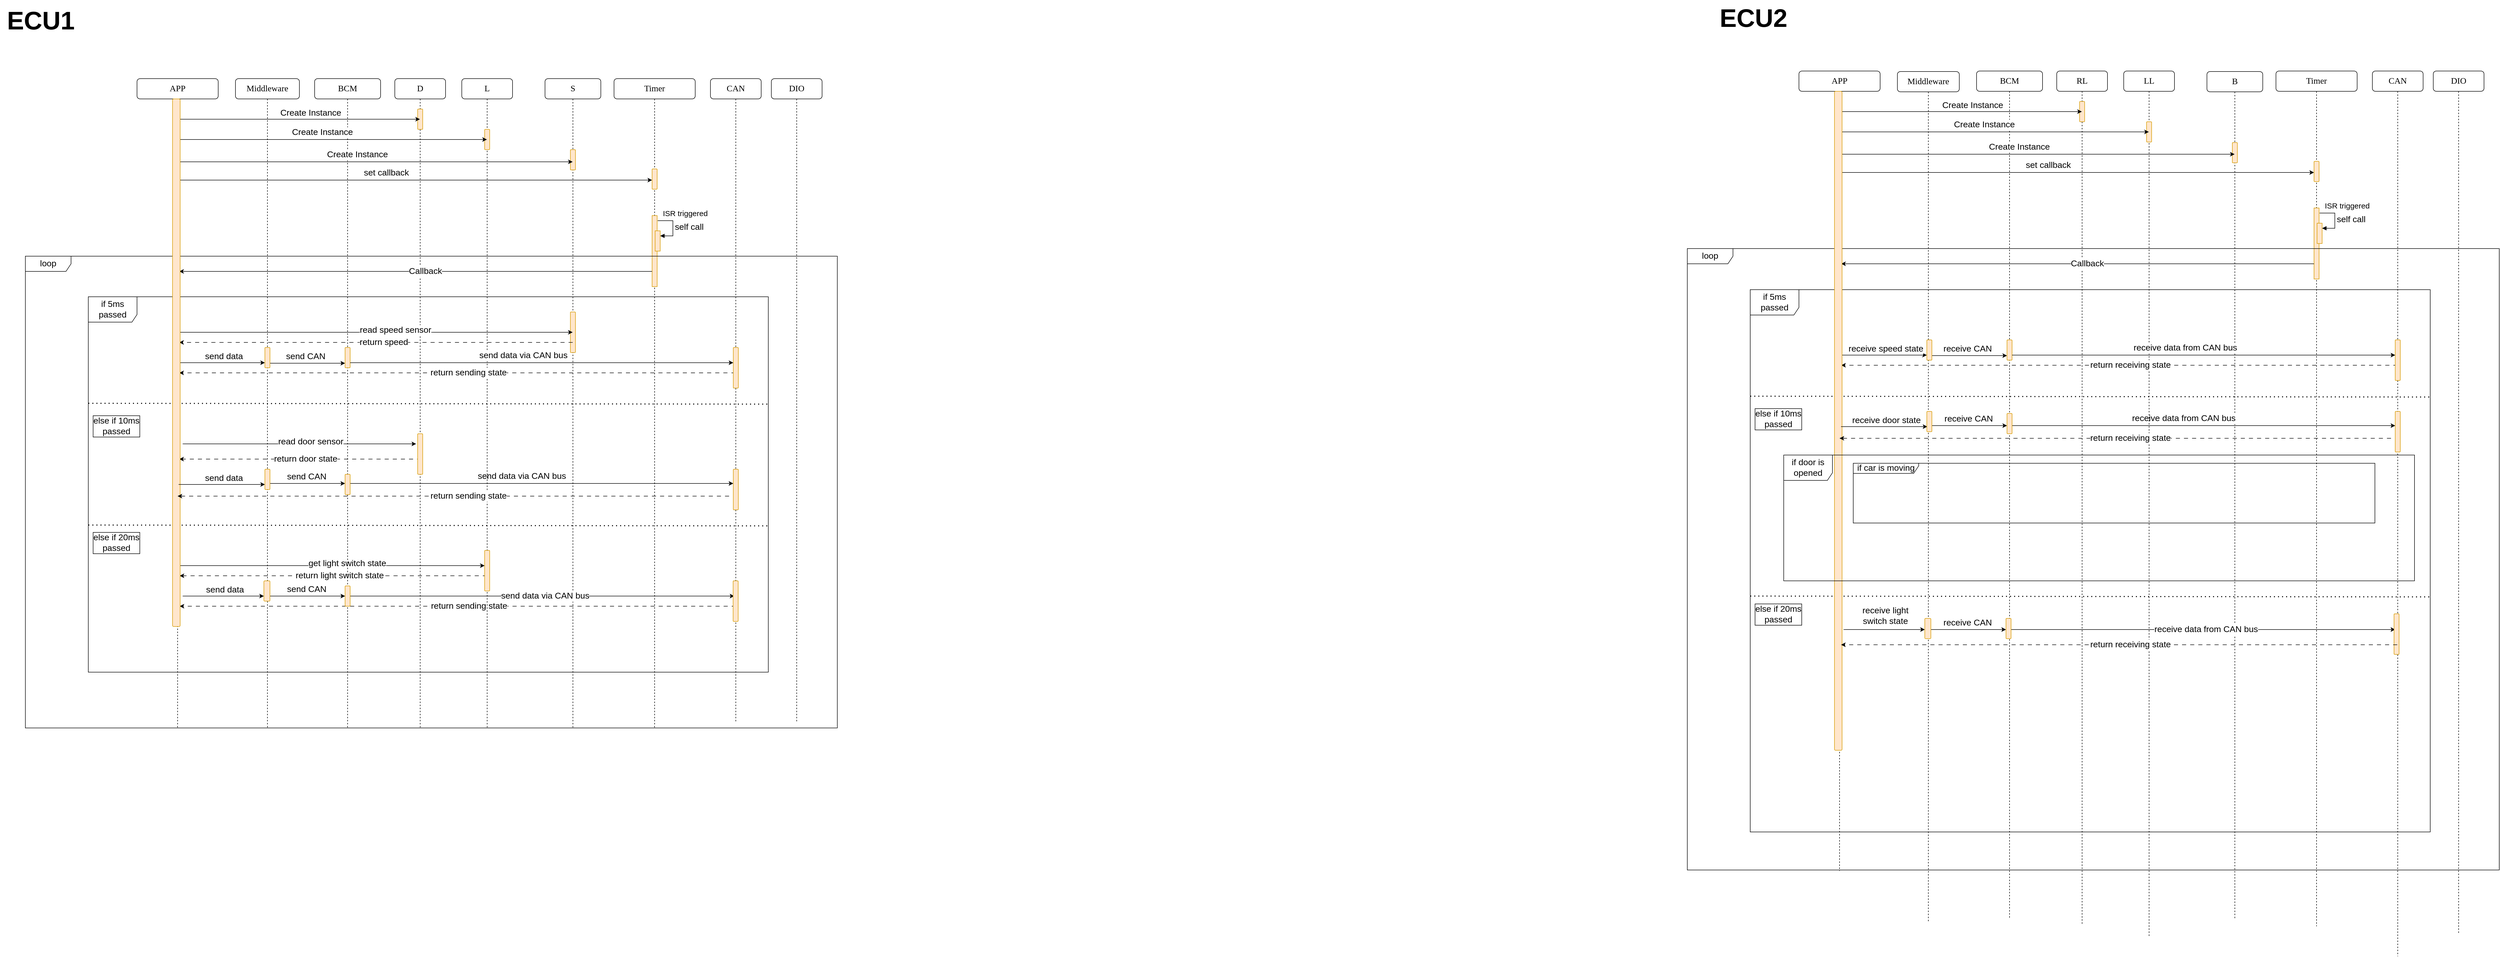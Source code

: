 <mxfile version="20.8.20" type="github">
  <diagram name="Page-1" id="13e1069c-82ec-6db2-03f1-153e76fe0fe0">
    <mxGraphModel dx="2580" dy="1273" grid="0" gridSize="10" guides="1" tooltips="1" connect="1" arrows="1" fold="1" page="1" pageScale="1" pageWidth="3300" pageHeight="2339" background="none" math="0" shadow="0">
      <root>
        <mxCell id="0" />
        <mxCell id="1" parent="0" />
        <mxCell id="7baba1c4bc27f4b0-2" value="&lt;font style=&quot;font-size: 17px;&quot;&gt;Middleware&lt;/font&gt;" style="shape=umlLifeline;perimeter=lifelinePerimeter;whiteSpace=wrap;html=1;container=1;collapsible=0;recursiveResize=0;outlineConnect=0;rounded=1;shadow=0;comic=0;labelBackgroundColor=none;strokeWidth=1;fontFamily=Verdana;fontSize=12;align=center;" parent="1" vertex="1">
          <mxGeometry x="1289" y="545" width="126" height="1280" as="geometry" />
        </mxCell>
        <mxCell id="7baba1c4bc27f4b0-6" value="&lt;font style=&quot;font-size: 17px;&quot;&gt;S&lt;/font&gt;" style="shape=umlLifeline;perimeter=lifelinePerimeter;whiteSpace=wrap;html=1;container=1;collapsible=0;recursiveResize=0;outlineConnect=0;rounded=1;shadow=0;comic=0;labelBackgroundColor=none;strokeWidth=1;fontFamily=Verdana;fontSize=12;align=center;" parent="7baba1c4bc27f4b0-2" vertex="1">
          <mxGeometry x="610" width="110" height="1280" as="geometry" />
        </mxCell>
        <mxCell id="bU0_iT4Fgn5RnMaW8USa-173" value="" style="html=1;points=[];perimeter=orthogonalPerimeter;outlineConnect=0;targetShapes=umlLifeline;portConstraint=eastwest;newEdgeStyle={&quot;edgeStyle&quot;:&quot;elbowEdgeStyle&quot;,&quot;elbow&quot;:&quot;vertical&quot;,&quot;curved&quot;:0,&quot;rounded&quot;:0};rounded=1;labelBorderColor=default;fontSize=17;fillColor=#ffe6cc;strokeColor=#d79b00;" vertex="1" parent="7baba1c4bc27f4b0-6">
          <mxGeometry x="50" y="140" width="10" height="40" as="geometry" />
        </mxCell>
        <mxCell id="bU0_iT4Fgn5RnMaW8USa-187" value="" style="html=1;points=[];perimeter=orthogonalPerimeter;outlineConnect=0;targetShapes=umlLifeline;portConstraint=eastwest;newEdgeStyle={&quot;edgeStyle&quot;:&quot;elbowEdgeStyle&quot;,&quot;elbow&quot;:&quot;vertical&quot;,&quot;curved&quot;:0,&quot;rounded&quot;:0};rounded=1;labelBorderColor=default;fontSize=17;fillColor=#ffe6cc;strokeColor=#d79b00;" vertex="1" parent="7baba1c4bc27f4b0-6">
          <mxGeometry x="50" y="460" width="10" height="80" as="geometry" />
        </mxCell>
        <mxCell id="bU0_iT4Fgn5RnMaW8USa-120" value="" style="endArrow=classic;html=1;rounded=0;fontSize=17;" edge="1" parent="7baba1c4bc27f4b0-2" target="bU0_iT4Fgn5RnMaW8USa-184">
          <mxGeometry width="50" height="50" relative="1" as="geometry">
            <mxPoint x="66" y="1020" as="sourcePoint" />
            <mxPoint x="206" y="1020" as="targetPoint" />
            <Array as="points">
              <mxPoint x="182" y="1020" />
            </Array>
          </mxGeometry>
        </mxCell>
        <mxCell id="bU0_iT4Fgn5RnMaW8USa-121" value="send CAN" style="edgeLabel;html=1;align=center;verticalAlign=middle;resizable=0;points=[];fontSize=17;" vertex="1" connectable="0" parent="bU0_iT4Fgn5RnMaW8USa-120">
          <mxGeometry x="0.165" y="6" relative="1" as="geometry">
            <mxPoint x="-14" y="-7" as="offset" />
          </mxGeometry>
        </mxCell>
        <mxCell id="bU0_iT4Fgn5RnMaW8USa-122" value="" style="endArrow=classic;html=1;rounded=0;fontSize=17;entryX=0.469;entryY=0.308;entryDx=0;entryDy=0;entryPerimeter=0;" edge="1" parent="7baba1c4bc27f4b0-2">
          <mxGeometry width="50" height="50" relative="1" as="geometry">
            <mxPoint x="206" y="1020" as="sourcePoint" />
            <mxPoint x="983" y="1020" as="targetPoint" />
            <Array as="points">
              <mxPoint x="401.32" y="1020" />
              <mxPoint x="531.32" y="1020" />
            </Array>
          </mxGeometry>
        </mxCell>
        <mxCell id="bU0_iT4Fgn5RnMaW8USa-123" value="send data via CAN bus" style="edgeLabel;html=1;align=center;verticalAlign=middle;resizable=0;points=[];fontSize=17;" vertex="1" connectable="0" parent="bU0_iT4Fgn5RnMaW8USa-122">
          <mxGeometry x="-0.221" y="5" relative="1" as="geometry">
            <mxPoint x="101" y="5" as="offset" />
          </mxGeometry>
        </mxCell>
        <mxCell id="bU0_iT4Fgn5RnMaW8USa-125" value="" style="endArrow=classic;html=1;rounded=0;fontSize=17;" edge="1" parent="7baba1c4bc27f4b0-2" target="bU0_iT4Fgn5RnMaW8USa-170">
          <mxGeometry width="50" height="50" relative="1" as="geometry">
            <mxPoint x="-104" y="1020" as="sourcePoint" />
            <mxPoint x="61" y="1020" as="targetPoint" />
          </mxGeometry>
        </mxCell>
        <mxCell id="bU0_iT4Fgn5RnMaW8USa-126" value="send data" style="edgeLabel;html=1;align=center;verticalAlign=middle;resizable=0;points=[];fontSize=17;" vertex="1" connectable="0" parent="bU0_iT4Fgn5RnMaW8USa-125">
          <mxGeometry x="0.366" relative="1" as="geometry">
            <mxPoint x="-27" y="-12" as="offset" />
          </mxGeometry>
        </mxCell>
        <mxCell id="bU0_iT4Fgn5RnMaW8USa-127" value="" style="endArrow=classic;html=1;rounded=0;fontSize=15;dashed=1;dashPattern=8 8;" edge="1" parent="7baba1c4bc27f4b0-2">
          <mxGeometry width="50" height="50" relative="1" as="geometry">
            <mxPoint x="495.5" y="980.0" as="sourcePoint" />
            <mxPoint x="-110" y="980" as="targetPoint" />
            <Array as="points">
              <mxPoint x="-44" y="980" />
            </Array>
          </mxGeometry>
        </mxCell>
        <mxCell id="bU0_iT4Fgn5RnMaW8USa-128" value="&lt;font style=&quot;font-size: 17px;&quot;&gt;return light switch state&lt;br&gt;&lt;/font&gt;" style="edgeLabel;html=1;align=center;verticalAlign=middle;resizable=0;points=[];fontSize=15;" vertex="1" connectable="0" parent="bU0_iT4Fgn5RnMaW8USa-127">
          <mxGeometry x="-0.037" relative="1" as="geometry">
            <mxPoint x="1" as="offset" />
          </mxGeometry>
        </mxCell>
        <mxCell id="bU0_iT4Fgn5RnMaW8USa-129" value="" style="endArrow=classic;html=1;rounded=0;fontSize=17;" edge="1" parent="7baba1c4bc27f4b0-2" target="bU0_iT4Fgn5RnMaW8USa-186">
          <mxGeometry width="50" height="50" relative="1" as="geometry">
            <mxPoint x="-110" y="960" as="sourcePoint" />
            <mxPoint x="486" y="960" as="targetPoint" />
            <Array as="points">
              <mxPoint x="154.32" y="960" />
            </Array>
          </mxGeometry>
        </mxCell>
        <mxCell id="bU0_iT4Fgn5RnMaW8USa-130" value="get light switch state" style="edgeLabel;html=1;align=center;verticalAlign=middle;resizable=0;points=[];fontSize=17;" vertex="1" connectable="0" parent="bU0_iT4Fgn5RnMaW8USa-129">
          <mxGeometry x="0.096" y="4" relative="1" as="geometry">
            <mxPoint as="offset" />
          </mxGeometry>
        </mxCell>
        <mxCell id="bU0_iT4Fgn5RnMaW8USa-131" value="" style="endArrow=classic;html=1;rounded=0;fontSize=15;dashed=1;dashPattern=8 8;" edge="1" parent="7baba1c4bc27f4b0-2">
          <mxGeometry width="50" height="50" relative="1" as="geometry">
            <mxPoint x="986" y="1040" as="sourcePoint" />
            <mxPoint x="-110" y="1040" as="targetPoint" />
            <Array as="points">
              <mxPoint x="586" y="1040" />
            </Array>
          </mxGeometry>
        </mxCell>
        <mxCell id="bU0_iT4Fgn5RnMaW8USa-132" value="&lt;font style=&quot;font-size: 17px;&quot;&gt;return sending state&lt;br&gt;&lt;/font&gt;" style="edgeLabel;html=1;align=center;verticalAlign=middle;resizable=0;points=[];fontSize=15;" vertex="1" connectable="0" parent="bU0_iT4Fgn5RnMaW8USa-131">
          <mxGeometry x="-0.037" relative="1" as="geometry">
            <mxPoint x="1" as="offset" />
          </mxGeometry>
        </mxCell>
        <mxCell id="bU0_iT4Fgn5RnMaW8USa-133" value="if 5ms passed" style="shape=umlFrame;whiteSpace=wrap;html=1;pointerEvents=0;fontSize=17;width=96;height=50;" vertex="1" parent="7baba1c4bc27f4b0-2">
          <mxGeometry x="-290" y="430" width="1340" height="740" as="geometry" />
        </mxCell>
        <mxCell id="bU0_iT4Fgn5RnMaW8USa-159" value="else if 20ms&lt;br&gt;passed" style="text;html=1;align=center;verticalAlign=middle;resizable=0;points=[];autosize=1;strokeColor=none;fillColor=none;fontSize=17;rounded=1;labelBorderColor=default;arcSize=50;" vertex="1" parent="7baba1c4bc27f4b0-2">
          <mxGeometry x="-290" y="890" width="110" height="50" as="geometry" />
        </mxCell>
        <mxCell id="bU0_iT4Fgn5RnMaW8USa-158" value="else if 10ms&lt;br&gt;passed" style="text;html=1;align=center;verticalAlign=middle;resizable=0;points=[];autosize=1;strokeColor=none;fillColor=none;fontSize=17;rounded=1;labelBorderColor=default;" vertex="1" parent="7baba1c4bc27f4b0-2">
          <mxGeometry x="-290" y="660" width="110" height="50" as="geometry" />
        </mxCell>
        <mxCell id="bU0_iT4Fgn5RnMaW8USa-157" value="" style="endArrow=none;dashed=1;html=1;dashPattern=1 3;strokeWidth=2;rounded=0;fontSize=17;entryX=1.002;entryY=0.259;entryDx=0;entryDy=0;entryPerimeter=0;" edge="1" parent="7baba1c4bc27f4b0-2">
          <mxGeometry width="50" height="50" relative="1" as="geometry">
            <mxPoint x="-290" y="640" as="sourcePoint" />
            <mxPoint x="1052.68" y="641.66" as="targetPoint" />
          </mxGeometry>
        </mxCell>
        <mxCell id="7baba1c4bc27f4b0-3" value="&lt;font style=&quot;font-size: 17px;&quot;&gt;BCM&lt;/font&gt;" style="shape=umlLifeline;perimeter=lifelinePerimeter;whiteSpace=wrap;html=1;container=1;collapsible=0;recursiveResize=0;outlineConnect=0;rounded=1;shadow=0;comic=0;labelBackgroundColor=none;strokeWidth=1;fontFamily=Verdana;fontSize=12;align=center;" parent="1" vertex="1">
          <mxGeometry x="1445" y="545" width="130" height="1280" as="geometry" />
        </mxCell>
        <mxCell id="bU0_iT4Fgn5RnMaW8USa-38" value="" style="endArrow=classic;html=1;rounded=0;fontSize=17;" edge="1" parent="7baba1c4bc27f4b0-3">
          <mxGeometry width="50" height="50" relative="1" as="geometry">
            <mxPoint x="-94" y="561" as="sourcePoint" />
            <mxPoint x="60" y="561" as="targetPoint" />
            <Array as="points">
              <mxPoint x="22" y="561" />
            </Array>
          </mxGeometry>
        </mxCell>
        <mxCell id="bU0_iT4Fgn5RnMaW8USa-39" value="send CAN" style="edgeLabel;html=1;align=center;verticalAlign=middle;resizable=0;points=[];fontSize=17;" vertex="1" connectable="0" parent="bU0_iT4Fgn5RnMaW8USa-38">
          <mxGeometry x="0.165" y="6" relative="1" as="geometry">
            <mxPoint x="-14" y="-7" as="offset" />
          </mxGeometry>
        </mxCell>
        <mxCell id="bU0_iT4Fgn5RnMaW8USa-160" value="" style="endArrow=none;dashed=1;html=1;dashPattern=1 3;strokeWidth=2;rounded=0;fontSize=17;entryX=1.002;entryY=0.259;entryDx=0;entryDy=0;entryPerimeter=0;" edge="1" parent="7baba1c4bc27f4b0-3">
          <mxGeometry width="50" height="50" relative="1" as="geometry">
            <mxPoint x="-446" y="880" as="sourcePoint" />
            <mxPoint x="896.68" y="881.66" as="targetPoint" />
          </mxGeometry>
        </mxCell>
        <mxCell id="bU0_iT4Fgn5RnMaW8USa-180" value="" style="html=1;points=[];perimeter=orthogonalPerimeter;outlineConnect=0;targetShapes=umlLifeline;portConstraint=eastwest;newEdgeStyle={&quot;edgeStyle&quot;:&quot;elbowEdgeStyle&quot;,&quot;elbow&quot;:&quot;vertical&quot;,&quot;curved&quot;:0,&quot;rounded&quot;:0};rounded=1;labelBorderColor=default;fontSize=17;fillColor=#ffe6cc;strokeColor=#d79b00;" vertex="1" parent="7baba1c4bc27f4b0-3">
          <mxGeometry x="60" y="530" width="10" height="40" as="geometry" />
        </mxCell>
        <mxCell id="7baba1c4bc27f4b0-4" value="&lt;font style=&quot;font-size: 17px;&quot;&gt;D&lt;/font&gt;" style="shape=umlLifeline;perimeter=lifelinePerimeter;whiteSpace=wrap;html=1;container=1;collapsible=0;recursiveResize=0;outlineConnect=0;rounded=1;shadow=0;comic=0;labelBackgroundColor=none;strokeWidth=1;fontFamily=Verdana;fontSize=12;align=center;" parent="1" vertex="1">
          <mxGeometry x="1603" y="545" width="100" height="1280" as="geometry" />
        </mxCell>
        <mxCell id="bU0_iT4Fgn5RnMaW8USa-109" value="" style="endArrow=classic;html=1;rounded=0;fontSize=17;" edge="1" parent="7baba1c4bc27f4b0-4" target="bU0_iT4Fgn5RnMaW8USa-175">
          <mxGeometry width="50" height="50" relative="1" as="geometry">
            <mxPoint x="-94" y="798" as="sourcePoint" />
            <mxPoint x="672" y="798" as="targetPoint" />
            <Array as="points">
              <mxPoint x="101.32" y="798" />
              <mxPoint x="231.32" y="798" />
            </Array>
          </mxGeometry>
        </mxCell>
        <mxCell id="bU0_iT4Fgn5RnMaW8USa-110" value="send data via CAN bus" style="edgeLabel;html=1;align=center;verticalAlign=middle;resizable=0;points=[];fontSize=17;" vertex="1" connectable="0" parent="bU0_iT4Fgn5RnMaW8USa-109">
          <mxGeometry x="-0.221" y="5" relative="1" as="geometry">
            <mxPoint x="47" y="-9" as="offset" />
          </mxGeometry>
        </mxCell>
        <mxCell id="bU0_iT4Fgn5RnMaW8USa-116" value="" style="endArrow=classic;html=1;rounded=0;fontSize=17;" edge="1" parent="7baba1c4bc27f4b0-4">
          <mxGeometry width="50" height="50" relative="1" as="geometry">
            <mxPoint x="-418" y="720" as="sourcePoint" />
            <mxPoint x="42" y="720" as="targetPoint" />
            <Array as="points">
              <mxPoint x="-135.68" y="720" />
            </Array>
          </mxGeometry>
        </mxCell>
        <mxCell id="bU0_iT4Fgn5RnMaW8USa-117" value="read door sensor" style="edgeLabel;html=1;align=center;verticalAlign=middle;resizable=0;points=[];fontSize=17;" vertex="1" connectable="0" parent="bU0_iT4Fgn5RnMaW8USa-116">
          <mxGeometry x="0.096" y="4" relative="1" as="geometry">
            <mxPoint as="offset" />
          </mxGeometry>
        </mxCell>
        <mxCell id="bU0_iT4Fgn5RnMaW8USa-171" value="" style="html=1;points=[];perimeter=orthogonalPerimeter;outlineConnect=0;targetShapes=umlLifeline;portConstraint=eastwest;newEdgeStyle={&quot;edgeStyle&quot;:&quot;elbowEdgeStyle&quot;,&quot;elbow&quot;:&quot;vertical&quot;,&quot;curved&quot;:0,&quot;rounded&quot;:0};rounded=1;labelBorderColor=default;fontSize=17;fillColor=#ffe6cc;strokeColor=#d79b00;" vertex="1" parent="7baba1c4bc27f4b0-4">
          <mxGeometry x="45" y="60" width="10" height="40" as="geometry" />
        </mxCell>
        <mxCell id="7baba1c4bc27f4b0-5" value="&lt;font style=&quot;font-size: 17px;&quot;&gt;L&lt;/font&gt;" style="shape=umlLifeline;perimeter=lifelinePerimeter;whiteSpace=wrap;html=1;container=1;collapsible=0;recursiveResize=0;outlineConnect=0;rounded=1;shadow=0;comic=0;labelBackgroundColor=none;strokeWidth=1;fontFamily=Verdana;fontSize=12;align=center;" parent="1" vertex="1">
          <mxGeometry x="1735" y="545" width="100" height="1280" as="geometry" />
        </mxCell>
        <mxCell id="bU0_iT4Fgn5RnMaW8USa-172" value="" style="html=1;points=[];perimeter=orthogonalPerimeter;outlineConnect=0;targetShapes=umlLifeline;portConstraint=eastwest;newEdgeStyle={&quot;edgeStyle&quot;:&quot;elbowEdgeStyle&quot;,&quot;elbow&quot;:&quot;vertical&quot;,&quot;curved&quot;:0,&quot;rounded&quot;:0};rounded=1;labelBorderColor=default;fontSize=17;fillColor=#ffe6cc;strokeColor=#d79b00;" vertex="1" parent="7baba1c4bc27f4b0-5">
          <mxGeometry x="45" y="100" width="10" height="40" as="geometry" />
        </mxCell>
        <mxCell id="7baba1c4bc27f4b0-8" value="&lt;font style=&quot;font-size: 17px;&quot;&gt;APP&lt;/font&gt;" style="shape=umlLifeline;perimeter=lifelinePerimeter;whiteSpace=wrap;html=1;container=1;collapsible=0;recursiveResize=0;outlineConnect=0;rounded=1;shadow=0;comic=0;labelBackgroundColor=none;strokeWidth=1;fontFamily=Verdana;fontSize=12;align=center;" parent="1" vertex="1">
          <mxGeometry x="1095" y="545" width="160" height="1280" as="geometry" />
        </mxCell>
        <mxCell id="bU0_iT4Fgn5RnMaW8USa-105" value="" style="endArrow=classic;html=1;rounded=0;fontSize=17;" edge="1" parent="7baba1c4bc27f4b0-8" target="bU0_iT4Fgn5RnMaW8USa-168">
          <mxGeometry width="50" height="50" relative="1" as="geometry">
            <mxPoint x="80" y="560" as="sourcePoint" />
            <mxPoint x="260" y="560" as="targetPoint" />
          </mxGeometry>
        </mxCell>
        <mxCell id="bU0_iT4Fgn5RnMaW8USa-106" value="send data" style="edgeLabel;html=1;align=center;verticalAlign=middle;resizable=0;points=[];fontSize=17;" vertex="1" connectable="0" parent="bU0_iT4Fgn5RnMaW8USa-105">
          <mxGeometry x="0.366" relative="1" as="geometry">
            <mxPoint x="-27" y="-12" as="offset" />
          </mxGeometry>
        </mxCell>
        <mxCell id="bU0_iT4Fgn5RnMaW8USa-4" value="&lt;font style=&quot;font-size: 17px;&quot;&gt;CAN&lt;/font&gt;" style="shape=umlLifeline;perimeter=lifelinePerimeter;whiteSpace=wrap;html=1;container=1;collapsible=0;recursiveResize=0;outlineConnect=0;rounded=1;shadow=0;comic=0;labelBackgroundColor=none;strokeWidth=1;fontFamily=Verdana;fontSize=12;align=center;" vertex="1" parent="1">
          <mxGeometry x="2225" y="545" width="100" height="1270" as="geometry" />
        </mxCell>
        <mxCell id="bU0_iT4Fgn5RnMaW8USa-5" value="&lt;font style=&quot;font-size: 17px;&quot;&gt;DIO&lt;/font&gt;" style="shape=umlLifeline;perimeter=lifelinePerimeter;whiteSpace=wrap;html=1;container=1;collapsible=0;recursiveResize=0;outlineConnect=0;rounded=1;shadow=0;comic=0;labelBackgroundColor=none;strokeWidth=1;fontFamily=Verdana;fontSize=12;align=center;" vertex="1" parent="1">
          <mxGeometry x="2345" y="545" width="100" height="1270" as="geometry" />
        </mxCell>
        <mxCell id="bU0_iT4Fgn5RnMaW8USa-6" value="" style="endArrow=classic;html=1;rounded=0;fontSize=17;startArrow=none;" edge="1" parent="1" source="bU0_iT4Fgn5RnMaW8USa-167" target="7baba1c4bc27f4b0-4">
          <mxGeometry width="50" height="50" relative="1" as="geometry">
            <mxPoint x="1155" y="635" as="sourcePoint" />
            <mxPoint x="1205" y="585" as="targetPoint" />
            <Array as="points">
              <mxPoint x="1365" y="625" />
              <mxPoint x="1495" y="625" />
            </Array>
          </mxGeometry>
        </mxCell>
        <mxCell id="bU0_iT4Fgn5RnMaW8USa-10" value="" style="endArrow=classic;html=1;rounded=0;fontSize=17;" edge="1" parent="1" target="7baba1c4bc27f4b0-6">
          <mxGeometry width="50" height="50" relative="1" as="geometry">
            <mxPoint x="1180" y="709" as="sourcePoint" />
            <mxPoint x="1854.5" y="709" as="targetPoint" />
            <Array as="points">
              <mxPoint x="1356" y="709" />
              <mxPoint x="1486" y="709" />
            </Array>
          </mxGeometry>
        </mxCell>
        <mxCell id="bU0_iT4Fgn5RnMaW8USa-11" value="Create Instance" style="edgeLabel;html=1;align=center;verticalAlign=middle;resizable=0;points=[];fontSize=17;" vertex="1" connectable="0" parent="bU0_iT4Fgn5RnMaW8USa-10">
          <mxGeometry x="-0.221" y="5" relative="1" as="geometry">
            <mxPoint x="47" y="-9" as="offset" />
          </mxGeometry>
        </mxCell>
        <mxCell id="bU0_iT4Fgn5RnMaW8USa-8" value="" style="endArrow=classic;html=1;rounded=0;fontSize=17;" edge="1" parent="1" source="7baba1c4bc27f4b0-8" target="7baba1c4bc27f4b0-5">
          <mxGeometry width="50" height="50" relative="1" as="geometry">
            <mxPoint x="1155" y="665" as="sourcePoint" />
            <mxPoint x="1576" y="665" as="targetPoint" />
            <Array as="points">
              <mxPoint x="1366" y="665" />
              <mxPoint x="1496" y="665" />
            </Array>
          </mxGeometry>
        </mxCell>
        <mxCell id="bU0_iT4Fgn5RnMaW8USa-9" value="Create Instance" style="edgeLabel;html=1;align=center;verticalAlign=middle;resizable=0;points=[];fontSize=17;" vertex="1" connectable="0" parent="bU0_iT4Fgn5RnMaW8USa-8">
          <mxGeometry x="-0.221" y="5" relative="1" as="geometry">
            <mxPoint x="47" y="-9" as="offset" />
          </mxGeometry>
        </mxCell>
        <mxCell id="bU0_iT4Fgn5RnMaW8USa-12" value="" style="endArrow=classic;html=1;rounded=0;fontSize=17;" edge="1" parent="1" source="7baba1c4bc27f4b0-8" target="bU0_iT4Fgn5RnMaW8USa-357">
          <mxGeometry width="50" height="50" relative="1" as="geometry">
            <mxPoint x="1155" y="745" as="sourcePoint" />
            <mxPoint x="1576" y="745" as="targetPoint" />
            <Array as="points">
              <mxPoint x="1366" y="745" />
              <mxPoint x="1496" y="745" />
            </Array>
          </mxGeometry>
        </mxCell>
        <mxCell id="bU0_iT4Fgn5RnMaW8USa-13" value="set callback" style="edgeLabel;html=1;align=center;verticalAlign=middle;resizable=0;points=[];fontSize=17;" vertex="1" connectable="0" parent="bU0_iT4Fgn5RnMaW8USa-12">
          <mxGeometry x="-0.221" y="5" relative="1" as="geometry">
            <mxPoint x="47" y="-9" as="offset" />
          </mxGeometry>
        </mxCell>
        <mxCell id="7baba1c4bc27f4b0-7" value="&lt;font style=&quot;font-size: 17px;&quot;&gt;Timer&lt;/font&gt;" style="shape=umlLifeline;perimeter=lifelinePerimeter;whiteSpace=wrap;html=1;container=1;collapsible=0;recursiveResize=0;outlineConnect=0;rounded=1;shadow=0;comic=0;labelBackgroundColor=none;strokeWidth=1;fontFamily=Verdana;fontSize=12;align=center;" parent="1" vertex="1">
          <mxGeometry x="2035" y="545" width="160" height="1280" as="geometry" />
        </mxCell>
        <mxCell id="bU0_iT4Fgn5RnMaW8USa-20" value="" style="html=1;points=[];perimeter=orthogonalPerimeter;outlineConnect=0;targetShapes=umlLifeline;portConstraint=eastwest;newEdgeStyle={&quot;edgeStyle&quot;:&quot;elbowEdgeStyle&quot;,&quot;elbow&quot;:&quot;vertical&quot;,&quot;curved&quot;:0,&quot;rounded&quot;:0};fontSize=17;fillColor=#ffe6cc;strokeColor=#d79b00;" vertex="1" parent="7baba1c4bc27f4b0-7">
          <mxGeometry x="75" y="270" width="10" height="140" as="geometry" />
        </mxCell>
        <mxCell id="bU0_iT4Fgn5RnMaW8USa-21" value="" style="html=1;points=[];perimeter=orthogonalPerimeter;outlineConnect=0;targetShapes=umlLifeline;portConstraint=eastwest;newEdgeStyle={&quot;edgeStyle&quot;:&quot;elbowEdgeStyle&quot;,&quot;elbow&quot;:&quot;vertical&quot;,&quot;curved&quot;:0,&quot;rounded&quot;:0};fontSize=17;fillColor=#ffe6cc;strokeColor=#d79b00;" vertex="1" parent="7baba1c4bc27f4b0-7">
          <mxGeometry x="81" y="300" width="10" height="40" as="geometry" />
        </mxCell>
        <mxCell id="bU0_iT4Fgn5RnMaW8USa-22" value="self call" style="html=1;align=left;spacingLeft=2;endArrow=block;rounded=0;edgeStyle=orthogonalEdgeStyle;curved=0;rounded=0;fontSize=17;" edge="1" target="bU0_iT4Fgn5RnMaW8USa-21" parent="7baba1c4bc27f4b0-7">
          <mxGeometry relative="1" as="geometry">
            <mxPoint x="86" y="280" as="sourcePoint" />
            <Array as="points">
              <mxPoint x="116" y="310" />
            </Array>
          </mxGeometry>
        </mxCell>
        <mxCell id="bU0_iT4Fgn5RnMaW8USa-24" value="ISR triggered" style="text;html=1;align=center;verticalAlign=middle;resizable=0;points=[];autosize=1;strokeColor=none;fillColor=none;fontSize=15;" vertex="1" parent="7baba1c4bc27f4b0-7">
          <mxGeometry x="85" y="250" width="110" height="30" as="geometry" />
        </mxCell>
        <mxCell id="bU0_iT4Fgn5RnMaW8USa-26" value="" style="endArrow=classic;html=1;rounded=0;fontSize=15;" edge="1" parent="7baba1c4bc27f4b0-7">
          <mxGeometry width="50" height="50" relative="1" as="geometry">
            <mxPoint x="75" y="380" as="sourcePoint" />
            <mxPoint x="-856.722" y="380" as="targetPoint" />
          </mxGeometry>
        </mxCell>
        <mxCell id="bU0_iT4Fgn5RnMaW8USa-27" value="&lt;font style=&quot;font-size: 17px;&quot;&gt;Callback&lt;br&gt;&lt;/font&gt;" style="edgeLabel;html=1;align=center;verticalAlign=middle;resizable=0;points=[];fontSize=15;" vertex="1" connectable="0" parent="bU0_iT4Fgn5RnMaW8USa-26">
          <mxGeometry x="-0.037" relative="1" as="geometry">
            <mxPoint x="1" as="offset" />
          </mxGeometry>
        </mxCell>
        <mxCell id="bU0_iT4Fgn5RnMaW8USa-357" value="" style="html=1;points=[];perimeter=orthogonalPerimeter;outlineConnect=0;targetShapes=umlLifeline;portConstraint=eastwest;newEdgeStyle={&quot;edgeStyle&quot;:&quot;elbowEdgeStyle&quot;,&quot;elbow&quot;:&quot;vertical&quot;,&quot;curved&quot;:0,&quot;rounded&quot;:0};rounded=1;labelBorderColor=default;fontSize=17;fillColor=#ffe6cc;strokeColor=#d79b00;" vertex="1" parent="7baba1c4bc27f4b0-7">
          <mxGeometry x="75" y="178" width="10" height="40" as="geometry" />
        </mxCell>
        <mxCell id="bU0_iT4Fgn5RnMaW8USa-33" value="" style="endArrow=classic;html=1;rounded=0;fontSize=15;dashed=1;dashPattern=8 8;" edge="1" parent="1">
          <mxGeometry width="50" height="50" relative="1" as="geometry">
            <mxPoint x="1953.5" y="1065" as="sourcePoint" />
            <mxPoint x="1178.278" y="1065" as="targetPoint" />
            <Array as="points">
              <mxPoint x="1245" y="1065" />
            </Array>
          </mxGeometry>
        </mxCell>
        <mxCell id="bU0_iT4Fgn5RnMaW8USa-34" value="&lt;font style=&quot;font-size: 17px;&quot;&gt;return speed&lt;br&gt;&lt;/font&gt;" style="edgeLabel;html=1;align=center;verticalAlign=middle;resizable=0;points=[];fontSize=15;" vertex="1" connectable="0" parent="bU0_iT4Fgn5RnMaW8USa-33">
          <mxGeometry x="-0.037" relative="1" as="geometry">
            <mxPoint x="1" as="offset" />
          </mxGeometry>
        </mxCell>
        <mxCell id="bU0_iT4Fgn5RnMaW8USa-31" value="" style="endArrow=classic;html=1;rounded=0;fontSize=17;" edge="1" parent="1">
          <mxGeometry width="50" height="50" relative="1" as="geometry">
            <mxPoint x="1178.278" y="1045" as="sourcePoint" />
            <mxPoint x="1953.5" y="1045" as="targetPoint" />
            <Array as="points">
              <mxPoint x="1443.32" y="1045" />
            </Array>
          </mxGeometry>
        </mxCell>
        <mxCell id="bU0_iT4Fgn5RnMaW8USa-32" value="read speed sensor" style="edgeLabel;html=1;align=center;verticalAlign=middle;resizable=0;points=[];fontSize=17;" vertex="1" connectable="0" parent="bU0_iT4Fgn5RnMaW8USa-31">
          <mxGeometry x="0.096" y="4" relative="1" as="geometry">
            <mxPoint as="offset" />
          </mxGeometry>
        </mxCell>
        <mxCell id="bU0_iT4Fgn5RnMaW8USa-42" value="" style="endArrow=classic;html=1;rounded=0;fontSize=15;dashed=1;dashPattern=8 8;" edge="1" parent="1">
          <mxGeometry width="50" height="50" relative="1" as="geometry">
            <mxPoint x="2274.5" y="1125" as="sourcePoint" />
            <mxPoint x="1178.278" y="1125" as="targetPoint" />
            <Array as="points">
              <mxPoint x="1875" y="1125" />
            </Array>
          </mxGeometry>
        </mxCell>
        <mxCell id="bU0_iT4Fgn5RnMaW8USa-43" value="&lt;font style=&quot;font-size: 17px;&quot;&gt;return sending state&lt;br&gt;&lt;/font&gt;" style="edgeLabel;html=1;align=center;verticalAlign=middle;resizable=0;points=[];fontSize=15;" vertex="1" connectable="0" parent="bU0_iT4Fgn5RnMaW8USa-42">
          <mxGeometry x="-0.037" relative="1" as="geometry">
            <mxPoint x="1" as="offset" />
          </mxGeometry>
        </mxCell>
        <mxCell id="bU0_iT4Fgn5RnMaW8USa-114" value="" style="endArrow=classic;html=1;rounded=0;fontSize=15;dashed=1;dashPattern=8 8;" edge="1" parent="1">
          <mxGeometry width="50" height="50" relative="1" as="geometry">
            <mxPoint x="1655" y="1295" as="sourcePoint" />
            <mxPoint x="1178.278" y="1295" as="targetPoint" />
            <Array as="points">
              <mxPoint x="1241" y="1295" />
            </Array>
          </mxGeometry>
        </mxCell>
        <mxCell id="bU0_iT4Fgn5RnMaW8USa-115" value="&lt;font style=&quot;font-size: 17px;&quot;&gt;return door state&lt;br&gt;&lt;/font&gt;" style="edgeLabel;html=1;align=center;verticalAlign=middle;resizable=0;points=[];fontSize=15;" vertex="1" connectable="0" parent="bU0_iT4Fgn5RnMaW8USa-114">
          <mxGeometry x="-0.037" relative="1" as="geometry">
            <mxPoint x="1" as="offset" />
          </mxGeometry>
        </mxCell>
        <mxCell id="bU0_iT4Fgn5RnMaW8USa-163" value="loop" style="shape=umlFrame;whiteSpace=wrap;html=1;pointerEvents=0;fontSize=17;width=90;height=30;" vertex="1" parent="1">
          <mxGeometry x="875" y="895" width="1600" height="930" as="geometry" />
        </mxCell>
        <mxCell id="bU0_iT4Fgn5RnMaW8USa-165" value="" style="endArrow=none;html=1;rounded=0;fontSize=17;" edge="1" parent="1" source="7baba1c4bc27f4b0-8" target="bU0_iT4Fgn5RnMaW8USa-167">
          <mxGeometry width="50" height="50" relative="1" as="geometry">
            <mxPoint x="1173" y="625" as="sourcePoint" />
            <mxPoint x="1635" y="625" as="targetPoint" />
            <Array as="points" />
          </mxGeometry>
        </mxCell>
        <mxCell id="bU0_iT4Fgn5RnMaW8USa-167" value="" style="html=1;points=[];perimeter=orthogonalPerimeter;outlineConnect=0;targetShapes=umlLifeline;portConstraint=eastwest;newEdgeStyle={&quot;edgeStyle&quot;:&quot;elbowEdgeStyle&quot;,&quot;elbow&quot;:&quot;vertical&quot;,&quot;curved&quot;:0,&quot;rounded&quot;:0};rounded=1;labelBorderColor=default;fontSize=17;fillColor=#ffe6cc;strokeColor=#d79b00;" vertex="1" parent="1">
          <mxGeometry x="1165" y="585" width="15" height="1040" as="geometry" />
        </mxCell>
        <mxCell id="bU0_iT4Fgn5RnMaW8USa-112" value="" style="endArrow=classic;html=1;rounded=0;fontSize=17;" edge="1" parent="1" target="bU0_iT4Fgn5RnMaW8USa-169">
          <mxGeometry width="50" height="50" relative="1" as="geometry">
            <mxPoint x="1176.998" y="1345" as="sourcePoint" />
            <mxPoint x="1357" y="1345" as="targetPoint" />
          </mxGeometry>
        </mxCell>
        <mxCell id="bU0_iT4Fgn5RnMaW8USa-113" value="send data" style="edgeLabel;html=1;align=center;verticalAlign=middle;resizable=0;points=[];fontSize=17;" vertex="1" connectable="0" parent="bU0_iT4Fgn5RnMaW8USa-112">
          <mxGeometry x="0.366" relative="1" as="geometry">
            <mxPoint x="-27" y="-12" as="offset" />
          </mxGeometry>
        </mxCell>
        <mxCell id="bU0_iT4Fgn5RnMaW8USa-118" value="" style="endArrow=classic;html=1;rounded=0;fontSize=15;dashed=1;dashPattern=8 8;" edge="1" parent="1">
          <mxGeometry width="50" height="50" relative="1" as="geometry">
            <mxPoint x="2277.72" y="1368" as="sourcePoint" />
            <mxPoint x="1174.998" y="1368" as="targetPoint" />
            <Array as="points">
              <mxPoint x="1877.72" y="1368" />
            </Array>
          </mxGeometry>
        </mxCell>
        <mxCell id="bU0_iT4Fgn5RnMaW8USa-119" value="&lt;font style=&quot;font-size: 17px;&quot;&gt;return sending state&lt;br&gt;&lt;/font&gt;" style="edgeLabel;html=1;align=center;verticalAlign=middle;resizable=0;points=[];fontSize=15;" vertex="1" connectable="0" parent="bU0_iT4Fgn5RnMaW8USa-118">
          <mxGeometry x="-0.037" relative="1" as="geometry">
            <mxPoint x="1" as="offset" />
          </mxGeometry>
        </mxCell>
        <mxCell id="bU0_iT4Fgn5RnMaW8USa-168" value="" style="html=1;points=[];perimeter=orthogonalPerimeter;outlineConnect=0;targetShapes=umlLifeline;portConstraint=eastwest;newEdgeStyle={&quot;edgeStyle&quot;:&quot;elbowEdgeStyle&quot;,&quot;elbow&quot;:&quot;vertical&quot;,&quot;curved&quot;:0,&quot;rounded&quot;:0};rounded=1;labelBorderColor=default;fontSize=17;fillColor=#ffe6cc;strokeColor=#d79b00;" vertex="1" parent="1">
          <mxGeometry x="1347" y="1075" width="10" height="40" as="geometry" />
        </mxCell>
        <mxCell id="bU0_iT4Fgn5RnMaW8USa-107" value="" style="endArrow=classic;html=1;rounded=0;fontSize=17;" edge="1" parent="1" target="bU0_iT4Fgn5RnMaW8USa-183">
          <mxGeometry width="50" height="50" relative="1" as="geometry">
            <mxPoint x="1355" y="1343" as="sourcePoint" />
            <mxPoint x="1509" y="1343" as="targetPoint" />
            <Array as="points">
              <mxPoint x="1485" y="1343" />
            </Array>
          </mxGeometry>
        </mxCell>
        <mxCell id="bU0_iT4Fgn5RnMaW8USa-108" value="send CAN" style="edgeLabel;html=1;align=center;verticalAlign=middle;resizable=0;points=[];fontSize=17;" vertex="1" connectable="0" parent="bU0_iT4Fgn5RnMaW8USa-107">
          <mxGeometry x="0.165" y="6" relative="1" as="geometry">
            <mxPoint x="-14" y="-7" as="offset" />
          </mxGeometry>
        </mxCell>
        <mxCell id="bU0_iT4Fgn5RnMaW8USa-169" value="" style="html=1;points=[];perimeter=orthogonalPerimeter;outlineConnect=0;targetShapes=umlLifeline;portConstraint=eastwest;newEdgeStyle={&quot;edgeStyle&quot;:&quot;elbowEdgeStyle&quot;,&quot;elbow&quot;:&quot;vertical&quot;,&quot;curved&quot;:0,&quot;rounded&quot;:0};rounded=1;labelBorderColor=default;fontSize=17;fillColor=#ffe6cc;strokeColor=#d79b00;" vertex="1" parent="1">
          <mxGeometry x="1347" y="1315" width="10" height="40" as="geometry" />
        </mxCell>
        <mxCell id="bU0_iT4Fgn5RnMaW8USa-170" value="" style="html=1;points=[];perimeter=orthogonalPerimeter;outlineConnect=0;targetShapes=umlLifeline;portConstraint=eastwest;newEdgeStyle={&quot;edgeStyle&quot;:&quot;elbowEdgeStyle&quot;,&quot;elbow&quot;:&quot;vertical&quot;,&quot;curved&quot;:0,&quot;rounded&quot;:0};rounded=1;labelBorderColor=default;fontSize=17;fillColor=#ffe6cc;strokeColor=#d79b00;" vertex="1" parent="1">
          <mxGeometry x="1345" y="1535" width="12" height="40" as="geometry" />
        </mxCell>
        <mxCell id="bU0_iT4Fgn5RnMaW8USa-174" value="" style="html=1;points=[];perimeter=orthogonalPerimeter;outlineConnect=0;targetShapes=umlLifeline;portConstraint=eastwest;newEdgeStyle={&quot;edgeStyle&quot;:&quot;elbowEdgeStyle&quot;,&quot;elbow&quot;:&quot;vertical&quot;,&quot;curved&quot;:0,&quot;rounded&quot;:0};rounded=1;labelBorderColor=default;fontSize=17;fillColor=#ffe6cc;strokeColor=#d79b00;" vertex="1" parent="1">
          <mxGeometry x="2270" y="1075" width="10" height="80" as="geometry" />
        </mxCell>
        <mxCell id="bU0_iT4Fgn5RnMaW8USa-175" value="" style="html=1;points=[];perimeter=orthogonalPerimeter;outlineConnect=0;targetShapes=umlLifeline;portConstraint=eastwest;newEdgeStyle={&quot;edgeStyle&quot;:&quot;elbowEdgeStyle&quot;,&quot;elbow&quot;:&quot;vertical&quot;,&quot;curved&quot;:0,&quot;rounded&quot;:0};rounded=1;labelBorderColor=default;fontSize=17;fillColor=#ffe6cc;strokeColor=#d79b00;" vertex="1" parent="1">
          <mxGeometry x="2270" y="1315" width="10" height="80" as="geometry" />
        </mxCell>
        <mxCell id="bU0_iT4Fgn5RnMaW8USa-40" value="" style="endArrow=classic;html=1;rounded=0;fontSize=17;" edge="1" parent="1" target="bU0_iT4Fgn5RnMaW8USa-174">
          <mxGeometry width="50" height="50" relative="1" as="geometry">
            <mxPoint x="1515" y="1105" as="sourcePoint" />
            <mxPoint x="2274.5" y="1105" as="targetPoint" />
            <Array as="points">
              <mxPoint x="1690.32" y="1105" />
              <mxPoint x="1820.32" y="1105" />
            </Array>
          </mxGeometry>
        </mxCell>
        <mxCell id="bU0_iT4Fgn5RnMaW8USa-41" value="send data via CAN bus" style="edgeLabel;html=1;align=center;verticalAlign=middle;resizable=0;points=[];fontSize=17;" vertex="1" connectable="0" parent="bU0_iT4Fgn5RnMaW8USa-40">
          <mxGeometry x="-0.221" y="5" relative="1" as="geometry">
            <mxPoint x="47" y="-9" as="offset" />
          </mxGeometry>
        </mxCell>
        <mxCell id="bU0_iT4Fgn5RnMaW8USa-176" value="" style="html=1;points=[];perimeter=orthogonalPerimeter;outlineConnect=0;targetShapes=umlLifeline;portConstraint=eastwest;newEdgeStyle={&quot;edgeStyle&quot;:&quot;elbowEdgeStyle&quot;,&quot;elbow&quot;:&quot;vertical&quot;,&quot;curved&quot;:0,&quot;rounded&quot;:0};rounded=1;labelBorderColor=default;fontSize=17;fillColor=#ffe6cc;strokeColor=#d79b00;" vertex="1" parent="1">
          <mxGeometry x="2269.67" y="1535" width="10" height="80" as="geometry" />
        </mxCell>
        <mxCell id="bU0_iT4Fgn5RnMaW8USa-183" value="" style="html=1;points=[];perimeter=orthogonalPerimeter;outlineConnect=0;targetShapes=umlLifeline;portConstraint=eastwest;newEdgeStyle={&quot;edgeStyle&quot;:&quot;elbowEdgeStyle&quot;,&quot;elbow&quot;:&quot;vertical&quot;,&quot;curved&quot;:0,&quot;rounded&quot;:0};rounded=1;labelBorderColor=default;fontSize=17;fillColor=#ffe6cc;strokeColor=#d79b00;" vertex="1" parent="1">
          <mxGeometry x="1505" y="1325" width="10" height="40" as="geometry" />
        </mxCell>
        <mxCell id="bU0_iT4Fgn5RnMaW8USa-184" value="" style="html=1;points=[];perimeter=orthogonalPerimeter;outlineConnect=0;targetShapes=umlLifeline;portConstraint=eastwest;newEdgeStyle={&quot;edgeStyle&quot;:&quot;elbowEdgeStyle&quot;,&quot;elbow&quot;:&quot;vertical&quot;,&quot;curved&quot;:0,&quot;rounded&quot;:0};rounded=1;labelBorderColor=default;fontSize=17;fillColor=#ffe6cc;strokeColor=#d79b00;" vertex="1" parent="1">
          <mxGeometry x="1505" y="1545" width="10" height="40" as="geometry" />
        </mxCell>
        <mxCell id="bU0_iT4Fgn5RnMaW8USa-185" value="" style="html=1;points=[];perimeter=orthogonalPerimeter;outlineConnect=0;targetShapes=umlLifeline;portConstraint=eastwest;newEdgeStyle={&quot;edgeStyle&quot;:&quot;elbowEdgeStyle&quot;,&quot;elbow&quot;:&quot;vertical&quot;,&quot;curved&quot;:0,&quot;rounded&quot;:0};rounded=1;labelBorderColor=default;fontSize=17;fillColor=#ffe6cc;strokeColor=#d79b00;" vertex="1" parent="1">
          <mxGeometry x="1648" y="1245" width="10" height="80" as="geometry" />
        </mxCell>
        <mxCell id="bU0_iT4Fgn5RnMaW8USa-186" value="" style="html=1;points=[];perimeter=orthogonalPerimeter;outlineConnect=0;targetShapes=umlLifeline;portConstraint=eastwest;newEdgeStyle={&quot;edgeStyle&quot;:&quot;elbowEdgeStyle&quot;,&quot;elbow&quot;:&quot;vertical&quot;,&quot;curved&quot;:0,&quot;rounded&quot;:0};rounded=1;labelBorderColor=default;fontSize=17;fillColor=#ffe6cc;strokeColor=#d79b00;" vertex="1" parent="1">
          <mxGeometry x="1780" y="1475" width="10" height="80" as="geometry" />
        </mxCell>
        <mxCell id="bU0_iT4Fgn5RnMaW8USa-188" value="Create Instance" style="edgeLabel;html=1;align=center;verticalAlign=middle;resizable=0;points=[];fontSize=17;" vertex="1" connectable="0" parent="1">
          <mxGeometry x="1484.996" y="679" as="geometry">
            <mxPoint x="-48" y="-66" as="offset" />
          </mxGeometry>
        </mxCell>
        <mxCell id="bU0_iT4Fgn5RnMaW8USa-189" value="&lt;b&gt;&lt;font style=&quot;font-size: 50px;&quot;&gt;ECU1&lt;/font&gt;&lt;/b&gt;" style="text;html=1;align=center;verticalAlign=middle;resizable=0;points=[];autosize=1;strokeColor=none;fillColor=none;fontSize=17;" vertex="1" parent="1">
          <mxGeometry x="825" y="395" width="160" height="70" as="geometry" />
        </mxCell>
        <mxCell id="bU0_iT4Fgn5RnMaW8USa-355" value="&lt;b&gt;&lt;font style=&quot;font-size: 50px;&quot;&gt;ECU2&lt;br&gt;&lt;/font&gt;&lt;/b&gt;" style="text;html=1;align=center;verticalAlign=middle;resizable=0;points=[];autosize=1;strokeColor=none;fillColor=none;fontSize=17;" vertex="1" parent="1">
          <mxGeometry x="4200" y="390" width="160" height="70" as="geometry" />
        </mxCell>
        <mxCell id="bU0_iT4Fgn5RnMaW8USa-441" value="&lt;font style=&quot;font-size: 17px;&quot;&gt;Middleware&lt;/font&gt;" style="shape=umlLifeline;perimeter=lifelinePerimeter;whiteSpace=wrap;html=1;container=1;collapsible=0;recursiveResize=0;outlineConnect=0;rounded=1;shadow=0;comic=0;labelBackgroundColor=none;strokeWidth=1;fontFamily=Verdana;fontSize=12;align=center;" vertex="1" parent="1">
          <mxGeometry x="4564" y="531" width="122" height="1677" as="geometry" />
        </mxCell>
        <mxCell id="bU0_iT4Fgn5RnMaW8USa-442" value="&lt;span style=&quot;font-size: 17px;&quot;&gt;B&lt;/span&gt;" style="shape=umlLifeline;perimeter=lifelinePerimeter;whiteSpace=wrap;html=1;container=1;collapsible=0;recursiveResize=0;outlineConnect=0;rounded=1;shadow=0;comic=0;labelBackgroundColor=none;strokeWidth=1;fontFamily=Verdana;fontSize=12;align=center;" vertex="1" parent="bU0_iT4Fgn5RnMaW8USa-441">
          <mxGeometry x="610" width="110" height="1671" as="geometry" />
        </mxCell>
        <mxCell id="bU0_iT4Fgn5RnMaW8USa-443" value="" style="html=1;points=[];perimeter=orthogonalPerimeter;outlineConnect=0;targetShapes=umlLifeline;portConstraint=eastwest;newEdgeStyle={&quot;edgeStyle&quot;:&quot;elbowEdgeStyle&quot;,&quot;elbow&quot;:&quot;vertical&quot;,&quot;curved&quot;:0,&quot;rounded&quot;:0};rounded=1;labelBorderColor=default;fontSize=17;fillColor=#ffe6cc;strokeColor=#d79b00;" vertex="1" parent="bU0_iT4Fgn5RnMaW8USa-442">
          <mxGeometry x="50" y="140" width="10" height="40" as="geometry" />
        </mxCell>
        <mxCell id="bU0_iT4Fgn5RnMaW8USa-445" value="" style="endArrow=classic;html=1;rounded=0;fontSize=17;" edge="1" parent="bU0_iT4Fgn5RnMaW8USa-441" target="bU0_iT4Fgn5RnMaW8USa-520">
          <mxGeometry width="50" height="50" relative="1" as="geometry">
            <mxPoint x="64" y="1100" as="sourcePoint" />
            <mxPoint x="204" y="1100" as="targetPoint" />
            <Array as="points">
              <mxPoint x="180" y="1100" />
            </Array>
          </mxGeometry>
        </mxCell>
        <mxCell id="bU0_iT4Fgn5RnMaW8USa-446" value="receive&amp;nbsp;CAN" style="edgeLabel;html=1;align=center;verticalAlign=middle;resizable=0;points=[];fontSize=17;" vertex="1" connectable="0" parent="bU0_iT4Fgn5RnMaW8USa-445">
          <mxGeometry x="0.165" y="6" relative="1" as="geometry">
            <mxPoint x="-14" y="-7" as="offset" />
          </mxGeometry>
        </mxCell>
        <mxCell id="bU0_iT4Fgn5RnMaW8USa-447" value="" style="endArrow=classic;html=1;rounded=0;fontSize=17;entryX=0.469;entryY=0.308;entryDx=0;entryDy=0;entryPerimeter=0;" edge="1" parent="bU0_iT4Fgn5RnMaW8USa-441">
          <mxGeometry width="50" height="50" relative="1" as="geometry">
            <mxPoint x="204" y="1100" as="sourcePoint" />
            <mxPoint x="981" y="1100" as="targetPoint" />
            <Array as="points">
              <mxPoint x="399.32" y="1100" />
              <mxPoint x="529.32" y="1100" />
            </Array>
          </mxGeometry>
        </mxCell>
        <mxCell id="bU0_iT4Fgn5RnMaW8USa-448" value="receive&amp;nbsp;data from CAN bus" style="edgeLabel;html=1;align=center;verticalAlign=middle;resizable=0;points=[];fontSize=17;" vertex="1" connectable="0" parent="bU0_iT4Fgn5RnMaW8USa-447">
          <mxGeometry x="-0.221" y="5" relative="1" as="geometry">
            <mxPoint x="101" y="5" as="offset" />
          </mxGeometry>
        </mxCell>
        <mxCell id="bU0_iT4Fgn5RnMaW8USa-449" value="" style="endArrow=classic;html=1;rounded=0;fontSize=17;" edge="1" parent="bU0_iT4Fgn5RnMaW8USa-441" target="bU0_iT4Fgn5RnMaW8USa-513">
          <mxGeometry width="50" height="50" relative="1" as="geometry">
            <mxPoint x="-106" y="1100" as="sourcePoint" />
            <mxPoint x="59" y="1100" as="targetPoint" />
          </mxGeometry>
        </mxCell>
        <mxCell id="bU0_iT4Fgn5RnMaW8USa-450" value="receive light&lt;br&gt;switch state" style="edgeLabel;html=1;align=center;verticalAlign=middle;resizable=0;points=[];fontSize=17;" vertex="1" connectable="0" parent="bU0_iT4Fgn5RnMaW8USa-449">
          <mxGeometry x="0.366" relative="1" as="geometry">
            <mxPoint x="-28" y="-27" as="offset" />
          </mxGeometry>
        </mxCell>
        <mxCell id="bU0_iT4Fgn5RnMaW8USa-457" value="if 5ms passed" style="shape=umlFrame;whiteSpace=wrap;html=1;pointerEvents=0;fontSize=17;width=96;height=50;" vertex="1" parent="bU0_iT4Fgn5RnMaW8USa-441">
          <mxGeometry x="-290" y="430" width="1340" height="1069" as="geometry" />
        </mxCell>
        <mxCell id="bU0_iT4Fgn5RnMaW8USa-458" value="else if 20ms&lt;br&gt;passed" style="text;html=1;align=center;verticalAlign=middle;resizable=0;points=[];autosize=1;strokeColor=none;fillColor=none;fontSize=17;rounded=1;labelBorderColor=default;arcSize=50;" vertex="1" parent="bU0_iT4Fgn5RnMaW8USa-441">
          <mxGeometry x="-290" y="1045" width="110" height="50" as="geometry" />
        </mxCell>
        <mxCell id="bU0_iT4Fgn5RnMaW8USa-459" value="else if 10ms&lt;br&gt;passed" style="text;html=1;align=center;verticalAlign=middle;resizable=0;points=[];autosize=1;strokeColor=none;fillColor=none;fontSize=17;rounded=1;labelBorderColor=default;" vertex="1" parent="bU0_iT4Fgn5RnMaW8USa-441">
          <mxGeometry x="-290" y="660" width="110" height="50" as="geometry" />
        </mxCell>
        <mxCell id="bU0_iT4Fgn5RnMaW8USa-460" value="" style="endArrow=none;dashed=1;html=1;dashPattern=1 3;strokeWidth=2;rounded=0;fontSize=17;entryX=1.002;entryY=0.259;entryDx=0;entryDy=0;entryPerimeter=0;" edge="1" parent="bU0_iT4Fgn5RnMaW8USa-441">
          <mxGeometry width="50" height="50" relative="1" as="geometry">
            <mxPoint x="-290" y="640" as="sourcePoint" />
            <mxPoint x="1052.68" y="641.66" as="targetPoint" />
          </mxGeometry>
        </mxCell>
        <mxCell id="bU0_iT4Fgn5RnMaW8USa-461" value="&lt;font style=&quot;font-size: 17px;&quot;&gt;BCM&lt;/font&gt;" style="shape=umlLifeline;perimeter=lifelinePerimeter;whiteSpace=wrap;html=1;container=1;collapsible=0;recursiveResize=0;outlineConnect=0;rounded=1;shadow=0;comic=0;labelBackgroundColor=none;strokeWidth=1;fontFamily=Verdana;fontSize=12;align=center;" vertex="1" parent="1">
          <mxGeometry x="4720" y="530" width="130" height="1671" as="geometry" />
        </mxCell>
        <mxCell id="bU0_iT4Fgn5RnMaW8USa-462" value="" style="endArrow=classic;html=1;rounded=0;fontSize=17;" edge="1" parent="bU0_iT4Fgn5RnMaW8USa-461">
          <mxGeometry width="50" height="50" relative="1" as="geometry">
            <mxPoint x="-94" y="561" as="sourcePoint" />
            <mxPoint x="60" y="561" as="targetPoint" />
            <Array as="points">
              <mxPoint x="22" y="561" />
            </Array>
          </mxGeometry>
        </mxCell>
        <mxCell id="bU0_iT4Fgn5RnMaW8USa-463" value="receive&amp;nbsp;CAN" style="edgeLabel;html=1;align=center;verticalAlign=middle;resizable=0;points=[];fontSize=17;" vertex="1" connectable="0" parent="bU0_iT4Fgn5RnMaW8USa-462">
          <mxGeometry x="0.165" y="6" relative="1" as="geometry">
            <mxPoint x="-14" y="-7" as="offset" />
          </mxGeometry>
        </mxCell>
        <mxCell id="bU0_iT4Fgn5RnMaW8USa-464" value="" style="endArrow=none;dashed=1;html=1;dashPattern=1 3;strokeWidth=2;rounded=0;fontSize=17;entryX=1.002;entryY=0.259;entryDx=0;entryDy=0;entryPerimeter=0;" edge="1" parent="bU0_iT4Fgn5RnMaW8USa-461">
          <mxGeometry width="50" height="50" relative="1" as="geometry">
            <mxPoint x="-446" y="1035" as="sourcePoint" />
            <mxPoint x="896.68" y="1036.66" as="targetPoint" />
          </mxGeometry>
        </mxCell>
        <mxCell id="bU0_iT4Fgn5RnMaW8USa-465" value="" style="html=1;points=[];perimeter=orthogonalPerimeter;outlineConnect=0;targetShapes=umlLifeline;portConstraint=eastwest;newEdgeStyle={&quot;edgeStyle&quot;:&quot;elbowEdgeStyle&quot;,&quot;elbow&quot;:&quot;vertical&quot;,&quot;curved&quot;:0,&quot;rounded&quot;:0};rounded=1;labelBorderColor=default;fontSize=17;fillColor=#ffe6cc;strokeColor=#d79b00;" vertex="1" parent="bU0_iT4Fgn5RnMaW8USa-461">
          <mxGeometry x="60" y="530" width="10" height="40" as="geometry" />
        </mxCell>
        <mxCell id="bU0_iT4Fgn5RnMaW8USa-466" value="&lt;font style=&quot;font-size: 17px;&quot;&gt;RL&lt;/font&gt;" style="shape=umlLifeline;perimeter=lifelinePerimeter;whiteSpace=wrap;html=1;container=1;collapsible=0;recursiveResize=0;outlineConnect=0;rounded=1;shadow=0;comic=0;labelBackgroundColor=none;strokeWidth=1;fontFamily=Verdana;fontSize=12;align=center;" vertex="1" parent="1">
          <mxGeometry x="4878" y="530" width="100" height="1684" as="geometry" />
        </mxCell>
        <mxCell id="bU0_iT4Fgn5RnMaW8USa-467" value="" style="endArrow=classic;html=1;rounded=0;fontSize=17;" edge="1" parent="bU0_iT4Fgn5RnMaW8USa-466" target="bU0_iT4Fgn5RnMaW8USa-515">
          <mxGeometry width="50" height="50" relative="1" as="geometry">
            <mxPoint x="-94" y="699" as="sourcePoint" />
            <mxPoint x="672" y="699" as="targetPoint" />
            <Array as="points">
              <mxPoint x="101.32" y="699" />
              <mxPoint x="231.32" y="699" />
            </Array>
          </mxGeometry>
        </mxCell>
        <mxCell id="bU0_iT4Fgn5RnMaW8USa-468" value="receive&amp;nbsp;data from CAN bus" style="edgeLabel;html=1;align=center;verticalAlign=middle;resizable=0;points=[];fontSize=17;" vertex="1" connectable="0" parent="bU0_iT4Fgn5RnMaW8USa-467">
          <mxGeometry x="-0.221" y="5" relative="1" as="geometry">
            <mxPoint x="47" y="-9" as="offset" />
          </mxGeometry>
        </mxCell>
        <mxCell id="bU0_iT4Fgn5RnMaW8USa-471" value="" style="html=1;points=[];perimeter=orthogonalPerimeter;outlineConnect=0;targetShapes=umlLifeline;portConstraint=eastwest;newEdgeStyle={&quot;edgeStyle&quot;:&quot;elbowEdgeStyle&quot;,&quot;elbow&quot;:&quot;vertical&quot;,&quot;curved&quot;:0,&quot;rounded&quot;:0};rounded=1;labelBorderColor=default;fontSize=17;fillColor=#ffe6cc;strokeColor=#d79b00;" vertex="1" parent="bU0_iT4Fgn5RnMaW8USa-466">
          <mxGeometry x="45" y="60" width="10" height="40" as="geometry" />
        </mxCell>
        <mxCell id="bU0_iT4Fgn5RnMaW8USa-472" value="&lt;font style=&quot;font-size: 17px;&quot;&gt;LL&lt;/font&gt;" style="shape=umlLifeline;perimeter=lifelinePerimeter;whiteSpace=wrap;html=1;container=1;collapsible=0;recursiveResize=0;outlineConnect=0;rounded=1;shadow=0;comic=0;labelBackgroundColor=none;strokeWidth=1;fontFamily=Verdana;fontSize=12;align=center;" vertex="1" parent="1">
          <mxGeometry x="5010" y="530" width="100" height="1707" as="geometry" />
        </mxCell>
        <mxCell id="bU0_iT4Fgn5RnMaW8USa-473" value="" style="html=1;points=[];perimeter=orthogonalPerimeter;outlineConnect=0;targetShapes=umlLifeline;portConstraint=eastwest;newEdgeStyle={&quot;edgeStyle&quot;:&quot;elbowEdgeStyle&quot;,&quot;elbow&quot;:&quot;vertical&quot;,&quot;curved&quot;:0,&quot;rounded&quot;:0};rounded=1;labelBorderColor=default;fontSize=17;fillColor=#ffe6cc;strokeColor=#d79b00;" vertex="1" parent="bU0_iT4Fgn5RnMaW8USa-472">
          <mxGeometry x="45" y="100" width="10" height="40" as="geometry" />
        </mxCell>
        <mxCell id="bU0_iT4Fgn5RnMaW8USa-474" value="&lt;font style=&quot;font-size: 17px;&quot;&gt;APP&lt;/font&gt;" style="shape=umlLifeline;perimeter=lifelinePerimeter;whiteSpace=wrap;html=1;container=1;collapsible=0;recursiveResize=0;outlineConnect=0;rounded=1;shadow=0;comic=0;labelBackgroundColor=none;strokeWidth=1;fontFamily=Verdana;fontSize=12;align=center;" vertex="1" parent="1">
          <mxGeometry x="4370" y="530" width="160" height="1577" as="geometry" />
        </mxCell>
        <mxCell id="bU0_iT4Fgn5RnMaW8USa-475" value="" style="endArrow=classic;html=1;rounded=0;fontSize=17;" edge="1" parent="bU0_iT4Fgn5RnMaW8USa-474" target="bU0_iT4Fgn5RnMaW8USa-509">
          <mxGeometry width="50" height="50" relative="1" as="geometry">
            <mxPoint x="80" y="560" as="sourcePoint" />
            <mxPoint x="260" y="560" as="targetPoint" />
          </mxGeometry>
        </mxCell>
        <mxCell id="bU0_iT4Fgn5RnMaW8USa-476" value="receive speed state" style="edgeLabel;html=1;align=center;verticalAlign=middle;resizable=0;points=[];fontSize=17;" vertex="1" connectable="0" parent="bU0_iT4Fgn5RnMaW8USa-475">
          <mxGeometry x="0.366" relative="1" as="geometry">
            <mxPoint x="-27" y="-12" as="offset" />
          </mxGeometry>
        </mxCell>
        <mxCell id="bU0_iT4Fgn5RnMaW8USa-477" value="&lt;font style=&quot;font-size: 17px;&quot;&gt;CAN&lt;/font&gt;" style="shape=umlLifeline;perimeter=lifelinePerimeter;whiteSpace=wrap;html=1;container=1;collapsible=0;recursiveResize=0;outlineConnect=0;rounded=1;shadow=0;comic=0;labelBackgroundColor=none;strokeWidth=1;fontFamily=Verdana;fontSize=12;align=center;" vertex="1" parent="1">
          <mxGeometry x="5500" y="530" width="100" height="1745" as="geometry" />
        </mxCell>
        <mxCell id="bU0_iT4Fgn5RnMaW8USa-478" value="&lt;font style=&quot;font-size: 17px;&quot;&gt;DIO&lt;/font&gt;" style="shape=umlLifeline;perimeter=lifelinePerimeter;whiteSpace=wrap;html=1;container=1;collapsible=0;recursiveResize=0;outlineConnect=0;rounded=1;shadow=0;comic=0;labelBackgroundColor=none;strokeWidth=1;fontFamily=Verdana;fontSize=12;align=center;" vertex="1" parent="1">
          <mxGeometry x="5620" y="530" width="100" height="1701" as="geometry" />
        </mxCell>
        <mxCell id="bU0_iT4Fgn5RnMaW8USa-479" value="" style="endArrow=classic;html=1;rounded=0;fontSize=17;startArrow=none;" edge="1" parent="1" source="bU0_iT4Fgn5RnMaW8USa-504" target="bU0_iT4Fgn5RnMaW8USa-466">
          <mxGeometry width="50" height="50" relative="1" as="geometry">
            <mxPoint x="4430" y="620" as="sourcePoint" />
            <mxPoint x="4480" y="570" as="targetPoint" />
            <Array as="points">
              <mxPoint x="4640" y="610" />
              <mxPoint x="4770" y="610" />
            </Array>
          </mxGeometry>
        </mxCell>
        <mxCell id="bU0_iT4Fgn5RnMaW8USa-480" value="" style="endArrow=classic;html=1;rounded=0;fontSize=17;" edge="1" parent="1" target="bU0_iT4Fgn5RnMaW8USa-442">
          <mxGeometry width="50" height="50" relative="1" as="geometry">
            <mxPoint x="4455" y="694" as="sourcePoint" />
            <mxPoint x="5129.5" y="694" as="targetPoint" />
            <Array as="points">
              <mxPoint x="4631" y="694" />
              <mxPoint x="4761" y="694" />
            </Array>
          </mxGeometry>
        </mxCell>
        <mxCell id="bU0_iT4Fgn5RnMaW8USa-481" value="Create Instance" style="edgeLabel;html=1;align=center;verticalAlign=middle;resizable=0;points=[];fontSize=17;" vertex="1" connectable="0" parent="bU0_iT4Fgn5RnMaW8USa-480">
          <mxGeometry x="-0.221" y="5" relative="1" as="geometry">
            <mxPoint x="47" y="-9" as="offset" />
          </mxGeometry>
        </mxCell>
        <mxCell id="bU0_iT4Fgn5RnMaW8USa-482" value="" style="endArrow=classic;html=1;rounded=0;fontSize=17;" edge="1" parent="1" source="bU0_iT4Fgn5RnMaW8USa-474" target="bU0_iT4Fgn5RnMaW8USa-472">
          <mxGeometry width="50" height="50" relative="1" as="geometry">
            <mxPoint x="4430" y="650" as="sourcePoint" />
            <mxPoint x="4851" y="650" as="targetPoint" />
            <Array as="points">
              <mxPoint x="4641" y="650" />
              <mxPoint x="4771" y="650" />
            </Array>
          </mxGeometry>
        </mxCell>
        <mxCell id="bU0_iT4Fgn5RnMaW8USa-483" value="Create Instance" style="edgeLabel;html=1;align=center;verticalAlign=middle;resizable=0;points=[];fontSize=17;" vertex="1" connectable="0" parent="bU0_iT4Fgn5RnMaW8USa-482">
          <mxGeometry x="-0.221" y="5" relative="1" as="geometry">
            <mxPoint x="47" y="-9" as="offset" />
          </mxGeometry>
        </mxCell>
        <mxCell id="bU0_iT4Fgn5RnMaW8USa-484" value="" style="endArrow=classic;html=1;rounded=0;fontSize=17;" edge="1" parent="1" source="bU0_iT4Fgn5RnMaW8USa-474" target="bU0_iT4Fgn5RnMaW8USa-493">
          <mxGeometry width="50" height="50" relative="1" as="geometry">
            <mxPoint x="4430" y="730" as="sourcePoint" />
            <mxPoint x="4851" y="730" as="targetPoint" />
            <Array as="points">
              <mxPoint x="4641" y="730" />
              <mxPoint x="4771" y="730" />
            </Array>
          </mxGeometry>
        </mxCell>
        <mxCell id="bU0_iT4Fgn5RnMaW8USa-485" value="set callback" style="edgeLabel;html=1;align=center;verticalAlign=middle;resizable=0;points=[];fontSize=17;" vertex="1" connectable="0" parent="bU0_iT4Fgn5RnMaW8USa-484">
          <mxGeometry x="-0.221" y="5" relative="1" as="geometry">
            <mxPoint x="47" y="-9" as="offset" />
          </mxGeometry>
        </mxCell>
        <mxCell id="bU0_iT4Fgn5RnMaW8USa-486" value="&lt;font style=&quot;font-size: 17px;&quot;&gt;Timer&lt;/font&gt;" style="shape=umlLifeline;perimeter=lifelinePerimeter;whiteSpace=wrap;html=1;container=1;collapsible=0;recursiveResize=0;outlineConnect=0;rounded=1;shadow=0;comic=0;labelBackgroundColor=none;strokeWidth=1;fontFamily=Verdana;fontSize=12;align=center;" vertex="1" parent="1">
          <mxGeometry x="5310" y="530" width="160" height="1686" as="geometry" />
        </mxCell>
        <mxCell id="bU0_iT4Fgn5RnMaW8USa-487" value="" style="html=1;points=[];perimeter=orthogonalPerimeter;outlineConnect=0;targetShapes=umlLifeline;portConstraint=eastwest;newEdgeStyle={&quot;edgeStyle&quot;:&quot;elbowEdgeStyle&quot;,&quot;elbow&quot;:&quot;vertical&quot;,&quot;curved&quot;:0,&quot;rounded&quot;:0};fontSize=17;fillColor=#ffe6cc;strokeColor=#d79b00;" vertex="1" parent="bU0_iT4Fgn5RnMaW8USa-486">
          <mxGeometry x="75" y="270" width="10" height="140" as="geometry" />
        </mxCell>
        <mxCell id="bU0_iT4Fgn5RnMaW8USa-488" value="" style="html=1;points=[];perimeter=orthogonalPerimeter;outlineConnect=0;targetShapes=umlLifeline;portConstraint=eastwest;newEdgeStyle={&quot;edgeStyle&quot;:&quot;elbowEdgeStyle&quot;,&quot;elbow&quot;:&quot;vertical&quot;,&quot;curved&quot;:0,&quot;rounded&quot;:0};fontSize=17;fillColor=#ffe6cc;strokeColor=#d79b00;" vertex="1" parent="bU0_iT4Fgn5RnMaW8USa-486">
          <mxGeometry x="81" y="300" width="10" height="40" as="geometry" />
        </mxCell>
        <mxCell id="bU0_iT4Fgn5RnMaW8USa-489" value="self call" style="html=1;align=left;spacingLeft=2;endArrow=block;rounded=0;edgeStyle=orthogonalEdgeStyle;curved=0;rounded=0;fontSize=17;" edge="1" parent="bU0_iT4Fgn5RnMaW8USa-486" target="bU0_iT4Fgn5RnMaW8USa-488">
          <mxGeometry relative="1" as="geometry">
            <mxPoint x="86" y="280" as="sourcePoint" />
            <Array as="points">
              <mxPoint x="116" y="310" />
            </Array>
          </mxGeometry>
        </mxCell>
        <mxCell id="bU0_iT4Fgn5RnMaW8USa-490" value="ISR triggered" style="text;html=1;align=center;verticalAlign=middle;resizable=0;points=[];autosize=1;strokeColor=none;fillColor=none;fontSize=15;" vertex="1" parent="bU0_iT4Fgn5RnMaW8USa-486">
          <mxGeometry x="85" y="250" width="110" height="30" as="geometry" />
        </mxCell>
        <mxCell id="bU0_iT4Fgn5RnMaW8USa-491" value="" style="endArrow=classic;html=1;rounded=0;fontSize=15;" edge="1" parent="bU0_iT4Fgn5RnMaW8USa-486">
          <mxGeometry width="50" height="50" relative="1" as="geometry">
            <mxPoint x="75" y="380" as="sourcePoint" />
            <mxPoint x="-856.722" y="380" as="targetPoint" />
          </mxGeometry>
        </mxCell>
        <mxCell id="bU0_iT4Fgn5RnMaW8USa-492" value="&lt;font style=&quot;font-size: 17px;&quot;&gt;Callback&lt;br&gt;&lt;/font&gt;" style="edgeLabel;html=1;align=center;verticalAlign=middle;resizable=0;points=[];fontSize=15;" vertex="1" connectable="0" parent="bU0_iT4Fgn5RnMaW8USa-491">
          <mxGeometry x="-0.037" relative="1" as="geometry">
            <mxPoint x="1" as="offset" />
          </mxGeometry>
        </mxCell>
        <mxCell id="bU0_iT4Fgn5RnMaW8USa-493" value="" style="html=1;points=[];perimeter=orthogonalPerimeter;outlineConnect=0;targetShapes=umlLifeline;portConstraint=eastwest;newEdgeStyle={&quot;edgeStyle&quot;:&quot;elbowEdgeStyle&quot;,&quot;elbow&quot;:&quot;vertical&quot;,&quot;curved&quot;:0,&quot;rounded&quot;:0};rounded=1;labelBorderColor=default;fontSize=17;fillColor=#ffe6cc;strokeColor=#d79b00;" vertex="1" parent="bU0_iT4Fgn5RnMaW8USa-486">
          <mxGeometry x="75" y="178" width="10" height="40" as="geometry" />
        </mxCell>
        <mxCell id="bU0_iT4Fgn5RnMaW8USa-498" value="" style="endArrow=classic;html=1;rounded=0;fontSize=15;dashed=1;dashPattern=8 8;" edge="1" parent="1">
          <mxGeometry width="50" height="50" relative="1" as="geometry">
            <mxPoint x="5549.5" y="1110" as="sourcePoint" />
            <mxPoint x="4453.278" y="1110" as="targetPoint" />
            <Array as="points">
              <mxPoint x="5150" y="1110" />
            </Array>
          </mxGeometry>
        </mxCell>
        <mxCell id="bU0_iT4Fgn5RnMaW8USa-499" value="&lt;font style=&quot;font-size: 17px;&quot;&gt;return receiving state&lt;br&gt;&lt;/font&gt;" style="edgeLabel;html=1;align=center;verticalAlign=middle;resizable=0;points=[];fontSize=15;" vertex="1" connectable="0" parent="bU0_iT4Fgn5RnMaW8USa-498">
          <mxGeometry x="-0.037" relative="1" as="geometry">
            <mxPoint x="1" as="offset" />
          </mxGeometry>
        </mxCell>
        <mxCell id="bU0_iT4Fgn5RnMaW8USa-502" value="loop" style="shape=umlFrame;whiteSpace=wrap;html=1;pointerEvents=0;fontSize=17;width=90;height=30;" vertex="1" parent="1">
          <mxGeometry x="4150" y="880" width="1600" height="1225" as="geometry" />
        </mxCell>
        <mxCell id="bU0_iT4Fgn5RnMaW8USa-503" value="" style="endArrow=none;html=1;rounded=0;fontSize=17;" edge="1" parent="1">
          <mxGeometry width="50" height="50" relative="1" as="geometry">
            <mxPoint x="4448.682" y="1231" as="sourcePoint" />
            <mxPoint x="4450" y="1231" as="targetPoint" />
            <Array as="points" />
          </mxGeometry>
        </mxCell>
        <mxCell id="bU0_iT4Fgn5RnMaW8USa-504" value="" style="html=1;points=[];perimeter=orthogonalPerimeter;outlineConnect=0;targetShapes=umlLifeline;portConstraint=eastwest;newEdgeStyle={&quot;edgeStyle&quot;:&quot;elbowEdgeStyle&quot;,&quot;elbow&quot;:&quot;vertical&quot;,&quot;curved&quot;:0,&quot;rounded&quot;:0};rounded=1;labelBorderColor=default;fontSize=17;fillColor=#ffe6cc;strokeColor=#d79b00;" vertex="1" parent="1">
          <mxGeometry x="4440" y="570" width="15" height="1299" as="geometry" />
        </mxCell>
        <mxCell id="bU0_iT4Fgn5RnMaW8USa-505" value="" style="endArrow=classic;html=1;rounded=0;fontSize=17;" edge="1" parent="1">
          <mxGeometry width="50" height="50" relative="1" as="geometry">
            <mxPoint x="4452.998" y="1231" as="sourcePoint" />
            <mxPoint x="4623" y="1231" as="targetPoint" />
          </mxGeometry>
        </mxCell>
        <mxCell id="bU0_iT4Fgn5RnMaW8USa-506" value="receive door state" style="edgeLabel;html=1;align=center;verticalAlign=middle;resizable=0;points=[];fontSize=17;" vertex="1" connectable="0" parent="bU0_iT4Fgn5RnMaW8USa-505">
          <mxGeometry x="0.366" relative="1" as="geometry">
            <mxPoint x="-27" y="-12" as="offset" />
          </mxGeometry>
        </mxCell>
        <mxCell id="bU0_iT4Fgn5RnMaW8USa-507" value="" style="endArrow=classic;html=1;rounded=0;fontSize=15;dashed=1;dashPattern=8 8;" edge="1" parent="1">
          <mxGeometry width="50" height="50" relative="1" as="geometry">
            <mxPoint x="5552.72" y="1254" as="sourcePoint" />
            <mxPoint x="4449.998" y="1254" as="targetPoint" />
            <Array as="points">
              <mxPoint x="5152.72" y="1254" />
            </Array>
          </mxGeometry>
        </mxCell>
        <mxCell id="bU0_iT4Fgn5RnMaW8USa-508" value="&lt;font style=&quot;font-size: 17px;&quot;&gt;return receiving state&lt;br&gt;&lt;/font&gt;" style="edgeLabel;html=1;align=center;verticalAlign=middle;resizable=0;points=[];fontSize=15;" vertex="1" connectable="0" parent="bU0_iT4Fgn5RnMaW8USa-507">
          <mxGeometry x="-0.037" relative="1" as="geometry">
            <mxPoint x="1" as="offset" />
          </mxGeometry>
        </mxCell>
        <mxCell id="bU0_iT4Fgn5RnMaW8USa-509" value="" style="html=1;points=[];perimeter=orthogonalPerimeter;outlineConnect=0;targetShapes=umlLifeline;portConstraint=eastwest;newEdgeStyle={&quot;edgeStyle&quot;:&quot;elbowEdgeStyle&quot;,&quot;elbow&quot;:&quot;vertical&quot;,&quot;curved&quot;:0,&quot;rounded&quot;:0};rounded=1;labelBorderColor=default;fontSize=17;fillColor=#ffe6cc;strokeColor=#d79b00;" vertex="1" parent="1">
          <mxGeometry x="4622" y="1060" width="10" height="40" as="geometry" />
        </mxCell>
        <mxCell id="bU0_iT4Fgn5RnMaW8USa-510" value="" style="endArrow=classic;html=1;rounded=0;fontSize=17;" edge="1" parent="1" target="bU0_iT4Fgn5RnMaW8USa-519">
          <mxGeometry width="50" height="50" relative="1" as="geometry">
            <mxPoint x="4630" y="1229" as="sourcePoint" />
            <mxPoint x="4784" y="1229" as="targetPoint" />
            <Array as="points">
              <mxPoint x="4760" y="1229" />
            </Array>
          </mxGeometry>
        </mxCell>
        <mxCell id="bU0_iT4Fgn5RnMaW8USa-511" value="receive&amp;nbsp;CAN" style="edgeLabel;html=1;align=center;verticalAlign=middle;resizable=0;points=[];fontSize=17;" vertex="1" connectable="0" parent="bU0_iT4Fgn5RnMaW8USa-510">
          <mxGeometry x="0.165" y="6" relative="1" as="geometry">
            <mxPoint x="-14" y="-7" as="offset" />
          </mxGeometry>
        </mxCell>
        <mxCell id="bU0_iT4Fgn5RnMaW8USa-512" value="" style="html=1;points=[];perimeter=orthogonalPerimeter;outlineConnect=0;targetShapes=umlLifeline;portConstraint=eastwest;newEdgeStyle={&quot;edgeStyle&quot;:&quot;elbowEdgeStyle&quot;,&quot;elbow&quot;:&quot;vertical&quot;,&quot;curved&quot;:0,&quot;rounded&quot;:0};rounded=1;labelBorderColor=default;fontSize=17;fillColor=#ffe6cc;strokeColor=#d79b00;" vertex="1" parent="1">
          <mxGeometry x="4622" y="1201" width="10" height="40" as="geometry" />
        </mxCell>
        <mxCell id="bU0_iT4Fgn5RnMaW8USa-513" value="" style="html=1;points=[];perimeter=orthogonalPerimeter;outlineConnect=0;targetShapes=umlLifeline;portConstraint=eastwest;newEdgeStyle={&quot;edgeStyle&quot;:&quot;elbowEdgeStyle&quot;,&quot;elbow&quot;:&quot;vertical&quot;,&quot;curved&quot;:0,&quot;rounded&quot;:0};rounded=1;labelBorderColor=default;fontSize=17;fillColor=#ffe6cc;strokeColor=#d79b00;" vertex="1" parent="1">
          <mxGeometry x="4618" y="1609" width="12" height="40" as="geometry" />
        </mxCell>
        <mxCell id="bU0_iT4Fgn5RnMaW8USa-514" value="" style="html=1;points=[];perimeter=orthogonalPerimeter;outlineConnect=0;targetShapes=umlLifeline;portConstraint=eastwest;newEdgeStyle={&quot;edgeStyle&quot;:&quot;elbowEdgeStyle&quot;,&quot;elbow&quot;:&quot;vertical&quot;,&quot;curved&quot;:0,&quot;rounded&quot;:0};rounded=1;labelBorderColor=default;fontSize=17;fillColor=#ffe6cc;strokeColor=#d79b00;" vertex="1" parent="1">
          <mxGeometry x="5545" y="1060" width="10" height="80" as="geometry" />
        </mxCell>
        <mxCell id="bU0_iT4Fgn5RnMaW8USa-515" value="" style="html=1;points=[];perimeter=orthogonalPerimeter;outlineConnect=0;targetShapes=umlLifeline;portConstraint=eastwest;newEdgeStyle={&quot;edgeStyle&quot;:&quot;elbowEdgeStyle&quot;,&quot;elbow&quot;:&quot;vertical&quot;,&quot;curved&quot;:0,&quot;rounded&quot;:0};rounded=1;labelBorderColor=default;fontSize=17;fillColor=#ffe6cc;strokeColor=#d79b00;" vertex="1" parent="1">
          <mxGeometry x="5545" y="1201" width="10" height="80" as="geometry" />
        </mxCell>
        <mxCell id="bU0_iT4Fgn5RnMaW8USa-516" value="" style="endArrow=classic;html=1;rounded=0;fontSize=17;" edge="1" parent="1" target="bU0_iT4Fgn5RnMaW8USa-514">
          <mxGeometry width="50" height="50" relative="1" as="geometry">
            <mxPoint x="4790" y="1090" as="sourcePoint" />
            <mxPoint x="5549.5" y="1090" as="targetPoint" />
            <Array as="points">
              <mxPoint x="4965.32" y="1090" />
              <mxPoint x="5095.32" y="1090" />
            </Array>
          </mxGeometry>
        </mxCell>
        <mxCell id="bU0_iT4Fgn5RnMaW8USa-517" value="receive&amp;nbsp;data from CAN bus" style="edgeLabel;html=1;align=center;verticalAlign=middle;resizable=0;points=[];fontSize=17;" vertex="1" connectable="0" parent="bU0_iT4Fgn5RnMaW8USa-516">
          <mxGeometry x="-0.221" y="5" relative="1" as="geometry">
            <mxPoint x="47" y="-9" as="offset" />
          </mxGeometry>
        </mxCell>
        <mxCell id="bU0_iT4Fgn5RnMaW8USa-518" value="" style="html=1;points=[];perimeter=orthogonalPerimeter;outlineConnect=0;targetShapes=umlLifeline;portConstraint=eastwest;newEdgeStyle={&quot;edgeStyle&quot;:&quot;elbowEdgeStyle&quot;,&quot;elbow&quot;:&quot;vertical&quot;,&quot;curved&quot;:0,&quot;rounded&quot;:0};rounded=1;labelBorderColor=default;fontSize=17;fillColor=#ffe6cc;strokeColor=#d79b00;" vertex="1" parent="1">
          <mxGeometry x="5542.67" y="1600" width="10" height="80" as="geometry" />
        </mxCell>
        <mxCell id="bU0_iT4Fgn5RnMaW8USa-519" value="" style="html=1;points=[];perimeter=orthogonalPerimeter;outlineConnect=0;targetShapes=umlLifeline;portConstraint=eastwest;newEdgeStyle={&quot;edgeStyle&quot;:&quot;elbowEdgeStyle&quot;,&quot;elbow&quot;:&quot;vertical&quot;,&quot;curved&quot;:0,&quot;rounded&quot;:0};rounded=1;labelBorderColor=default;fontSize=17;fillColor=#ffe6cc;strokeColor=#d79b00;" vertex="1" parent="1">
          <mxGeometry x="4780" y="1205" width="10" height="40" as="geometry" />
        </mxCell>
        <mxCell id="bU0_iT4Fgn5RnMaW8USa-520" value="" style="html=1;points=[];perimeter=orthogonalPerimeter;outlineConnect=0;targetShapes=umlLifeline;portConstraint=eastwest;newEdgeStyle={&quot;edgeStyle&quot;:&quot;elbowEdgeStyle&quot;,&quot;elbow&quot;:&quot;vertical&quot;,&quot;curved&quot;:0,&quot;rounded&quot;:0};rounded=1;labelBorderColor=default;fontSize=17;fillColor=#ffe6cc;strokeColor=#d79b00;" vertex="1" parent="1">
          <mxGeometry x="4778" y="1609" width="10" height="40" as="geometry" />
        </mxCell>
        <mxCell id="bU0_iT4Fgn5RnMaW8USa-523" value="Create Instance" style="edgeLabel;html=1;align=center;verticalAlign=middle;resizable=0;points=[];fontSize=17;" vertex="1" connectable="0" parent="1">
          <mxGeometry x="4759.996" y="664" as="geometry">
            <mxPoint x="-48" y="-66" as="offset" />
          </mxGeometry>
        </mxCell>
        <mxCell id="bU0_iT4Fgn5RnMaW8USa-455" value="" style="endArrow=classic;html=1;rounded=0;fontSize=15;dashed=1;dashPattern=8 8;" edge="1" parent="1">
          <mxGeometry width="50" height="50" relative="1" as="geometry">
            <mxPoint x="5549" y="1661" as="sourcePoint" />
            <mxPoint x="4453" y="1661" as="targetPoint" />
            <Array as="points">
              <mxPoint x="5149" y="1661" />
            </Array>
          </mxGeometry>
        </mxCell>
        <mxCell id="bU0_iT4Fgn5RnMaW8USa-456" value="&lt;font style=&quot;font-size: 17px;&quot;&gt;return receiving&amp;nbsp;state&lt;br&gt;&lt;/font&gt;" style="edgeLabel;html=1;align=center;verticalAlign=middle;resizable=0;points=[];fontSize=15;" vertex="1" connectable="0" parent="bU0_iT4Fgn5RnMaW8USa-455">
          <mxGeometry x="-0.037" relative="1" as="geometry">
            <mxPoint x="1" as="offset" />
          </mxGeometry>
        </mxCell>
        <mxCell id="bU0_iT4Fgn5RnMaW8USa-524" value="if door is&lt;br&gt;opened" style="shape=umlFrame;whiteSpace=wrap;html=1;pointerEvents=0;fontSize=17;width=96;height=50;" vertex="1" parent="1">
          <mxGeometry x="4340" y="1287" width="1243" height="248" as="geometry" />
        </mxCell>
        <mxCell id="bU0_iT4Fgn5RnMaW8USa-525" value="if car is moving" style="shape=umlFrame;whiteSpace=wrap;html=1;pointerEvents=0;fontSize=17;width=129;height=20;" vertex="1" parent="1">
          <mxGeometry x="4477" y="1303.25" width="1028" height="117.75" as="geometry" />
        </mxCell>
      </root>
    </mxGraphModel>
  </diagram>
</mxfile>
